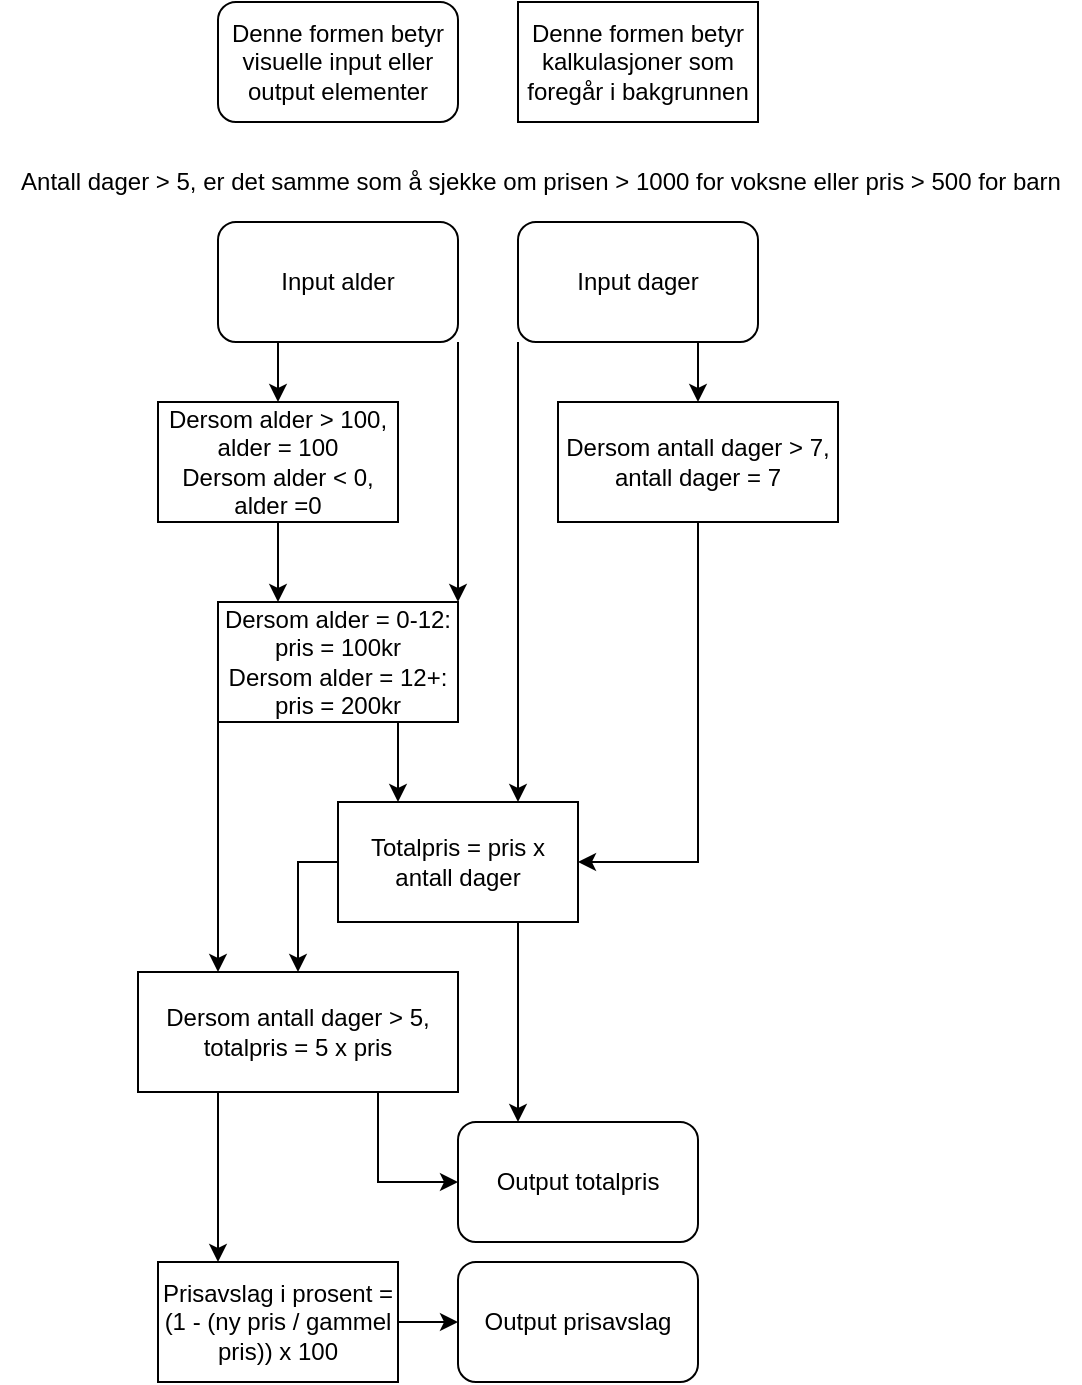 <mxfile version="14.4.2" type="github">
  <diagram id="_fHgxrKt_Xnul5mjqcJg" name="Page-1">
    <mxGraphModel dx="593" dy="537" grid="1" gridSize="10" guides="1" tooltips="1" connect="1" arrows="1" fold="1" page="1" pageScale="1" pageWidth="827" pageHeight="1169" math="0" shadow="0">
      <root>
        <mxCell id="0" />
        <mxCell id="1" parent="0" />
        <mxCell id="QY29Ltg8gq7-UFZY6i6i-1" style="edgeStyle=orthogonalEdgeStyle;rounded=0;orthogonalLoop=1;jettySize=auto;html=1;exitX=1;exitY=1;exitDx=0;exitDy=0;entryX=1;entryY=0;entryDx=0;entryDy=0;" edge="1" parent="1" source="to91vzmQ1d29D6rPc9sh-2" target="to91vzmQ1d29D6rPc9sh-9">
          <mxGeometry relative="1" as="geometry" />
        </mxCell>
        <mxCell id="QY29Ltg8gq7-UFZY6i6i-4" style="edgeStyle=orthogonalEdgeStyle;rounded=0;orthogonalLoop=1;jettySize=auto;html=1;exitX=0.25;exitY=1;exitDx=0;exitDy=0;entryX=0.5;entryY=0;entryDx=0;entryDy=0;" edge="1" parent="1" source="to91vzmQ1d29D6rPc9sh-2" target="QY29Ltg8gq7-UFZY6i6i-2">
          <mxGeometry relative="1" as="geometry" />
        </mxCell>
        <mxCell id="to91vzmQ1d29D6rPc9sh-2" value="Input alder" style="rounded=1;whiteSpace=wrap;html=1;" parent="1" vertex="1">
          <mxGeometry x="279" y="150" width="120" height="60" as="geometry" />
        </mxCell>
        <mxCell id="to91vzmQ1d29D6rPc9sh-32" style="edgeStyle=orthogonalEdgeStyle;rounded=0;orthogonalLoop=1;jettySize=auto;html=1;exitX=0;exitY=1;exitDx=0;exitDy=0;entryX=0.75;entryY=0;entryDx=0;entryDy=0;" parent="1" source="to91vzmQ1d29D6rPc9sh-3" target="to91vzmQ1d29D6rPc9sh-4" edge="1">
          <mxGeometry relative="1" as="geometry" />
        </mxCell>
        <mxCell id="to91vzmQ1d29D6rPc9sh-34" style="edgeStyle=orthogonalEdgeStyle;rounded=0;orthogonalLoop=1;jettySize=auto;html=1;exitX=0.75;exitY=1;exitDx=0;exitDy=0;" parent="1" source="to91vzmQ1d29D6rPc9sh-3" target="to91vzmQ1d29D6rPc9sh-33" edge="1">
          <mxGeometry relative="1" as="geometry" />
        </mxCell>
        <mxCell id="to91vzmQ1d29D6rPc9sh-3" value="Input dager" style="rounded=1;whiteSpace=wrap;html=1;" parent="1" vertex="1">
          <mxGeometry x="429" y="150" width="120" height="60" as="geometry" />
        </mxCell>
        <mxCell id="to91vzmQ1d29D6rPc9sh-18" style="edgeStyle=orthogonalEdgeStyle;rounded=0;orthogonalLoop=1;jettySize=auto;html=1;exitX=0;exitY=0.5;exitDx=0;exitDy=0;entryX=0.5;entryY=0;entryDx=0;entryDy=0;" parent="1" source="to91vzmQ1d29D6rPc9sh-4" target="to91vzmQ1d29D6rPc9sh-17" edge="1">
          <mxGeometry relative="1" as="geometry" />
        </mxCell>
        <mxCell id="to91vzmQ1d29D6rPc9sh-28" style="edgeStyle=orthogonalEdgeStyle;rounded=0;orthogonalLoop=1;jettySize=auto;html=1;exitX=0.75;exitY=1;exitDx=0;exitDy=0;entryX=0.25;entryY=0;entryDx=0;entryDy=0;" parent="1" source="to91vzmQ1d29D6rPc9sh-4" target="to91vzmQ1d29D6rPc9sh-15" edge="1">
          <mxGeometry relative="1" as="geometry" />
        </mxCell>
        <mxCell id="to91vzmQ1d29D6rPc9sh-4" value="Totalpris = pris x antall dager" style="rounded=0;whiteSpace=wrap;html=1;" parent="1" vertex="1">
          <mxGeometry x="339" y="440" width="120" height="60" as="geometry" />
        </mxCell>
        <mxCell id="to91vzmQ1d29D6rPc9sh-11" style="edgeStyle=orthogonalEdgeStyle;rounded=0;orthogonalLoop=1;jettySize=auto;html=1;exitX=0.75;exitY=1;exitDx=0;exitDy=0;entryX=0.25;entryY=0;entryDx=0;entryDy=0;" parent="1" source="to91vzmQ1d29D6rPc9sh-9" target="to91vzmQ1d29D6rPc9sh-4" edge="1">
          <mxGeometry relative="1" as="geometry" />
        </mxCell>
        <mxCell id="to91vzmQ1d29D6rPc9sh-25" style="edgeStyle=orthogonalEdgeStyle;rounded=0;orthogonalLoop=1;jettySize=auto;html=1;exitX=0;exitY=1;exitDx=0;exitDy=0;entryX=0.25;entryY=0;entryDx=0;entryDy=0;" parent="1" source="to91vzmQ1d29D6rPc9sh-9" target="to91vzmQ1d29D6rPc9sh-17" edge="1">
          <mxGeometry relative="1" as="geometry" />
        </mxCell>
        <mxCell id="to91vzmQ1d29D6rPc9sh-9" value="Dersom alder = 0-12: pris = 100kr&lt;br&gt;Dersom alder = 12+: pris = 200kr" style="rounded=0;whiteSpace=wrap;html=1;" parent="1" vertex="1">
          <mxGeometry x="279" y="340" width="120" height="60" as="geometry" />
        </mxCell>
        <mxCell id="to91vzmQ1d29D6rPc9sh-13" value="Denne formen betyr visuelle input eller output elementer" style="rounded=1;whiteSpace=wrap;html=1;" parent="1" vertex="1">
          <mxGeometry x="279" y="40" width="120" height="60" as="geometry" />
        </mxCell>
        <mxCell id="to91vzmQ1d29D6rPc9sh-14" value="Denne formen betyr kalkulasjoner som foregår i bakgrunnen" style="rounded=0;whiteSpace=wrap;html=1;" parent="1" vertex="1">
          <mxGeometry x="429" y="40" width="120" height="60" as="geometry" />
        </mxCell>
        <mxCell id="to91vzmQ1d29D6rPc9sh-15" value="Output totalpris" style="rounded=1;whiteSpace=wrap;html=1;" parent="1" vertex="1">
          <mxGeometry x="399" y="600" width="120" height="60" as="geometry" />
        </mxCell>
        <mxCell id="to91vzmQ1d29D6rPc9sh-29" style="edgeStyle=orthogonalEdgeStyle;rounded=0;orthogonalLoop=1;jettySize=auto;html=1;exitX=0.75;exitY=1;exitDx=0;exitDy=0;entryX=0;entryY=0.5;entryDx=0;entryDy=0;" parent="1" source="to91vzmQ1d29D6rPc9sh-17" target="to91vzmQ1d29D6rPc9sh-15" edge="1">
          <mxGeometry relative="1" as="geometry" />
        </mxCell>
        <mxCell id="to91vzmQ1d29D6rPc9sh-30" style="edgeStyle=orthogonalEdgeStyle;rounded=0;orthogonalLoop=1;jettySize=auto;html=1;exitX=0.25;exitY=1;exitDx=0;exitDy=0;entryX=0.25;entryY=0;entryDx=0;entryDy=0;" parent="1" source="to91vzmQ1d29D6rPc9sh-17" target="to91vzmQ1d29D6rPc9sh-27" edge="1">
          <mxGeometry relative="1" as="geometry" />
        </mxCell>
        <mxCell id="to91vzmQ1d29D6rPc9sh-17" value="Dersom antall dager &amp;gt; 5, totalpris = 5 x pris" style="rounded=0;whiteSpace=wrap;html=1;" parent="1" vertex="1">
          <mxGeometry x="239" y="525" width="160" height="60" as="geometry" />
        </mxCell>
        <mxCell id="to91vzmQ1d29D6rPc9sh-22" value="Output prisavslag" style="rounded=1;whiteSpace=wrap;html=1;" parent="1" vertex="1">
          <mxGeometry x="399" y="670" width="120" height="60" as="geometry" />
        </mxCell>
        <mxCell id="to91vzmQ1d29D6rPc9sh-24" value="Antall dager &amp;gt; 5, er det samme som å sjekke om prisen &amp;gt; 1000 for voksne eller pris &amp;gt; 500 for barn" style="text;html=1;align=center;verticalAlign=middle;resizable=0;points=[];autosize=1;" parent="1" vertex="1">
          <mxGeometry x="170" y="120" width="540" height="20" as="geometry" />
        </mxCell>
        <mxCell id="to91vzmQ1d29D6rPc9sh-31" style="edgeStyle=orthogonalEdgeStyle;rounded=0;orthogonalLoop=1;jettySize=auto;html=1;exitX=1;exitY=0.5;exitDx=0;exitDy=0;entryX=0;entryY=0.5;entryDx=0;entryDy=0;" parent="1" source="to91vzmQ1d29D6rPc9sh-27" target="to91vzmQ1d29D6rPc9sh-22" edge="1">
          <mxGeometry relative="1" as="geometry" />
        </mxCell>
        <mxCell id="to91vzmQ1d29D6rPc9sh-27" value="Prisavslag i prosent = (1 - (ny pris / gammel pris)) x 100" style="rounded=0;whiteSpace=wrap;html=1;" parent="1" vertex="1">
          <mxGeometry x="249" y="670" width="120" height="60" as="geometry" />
        </mxCell>
        <mxCell id="to91vzmQ1d29D6rPc9sh-35" style="edgeStyle=orthogonalEdgeStyle;rounded=0;orthogonalLoop=1;jettySize=auto;html=1;exitX=0.5;exitY=1;exitDx=0;exitDy=0;entryX=1;entryY=0.5;entryDx=0;entryDy=0;" parent="1" source="to91vzmQ1d29D6rPc9sh-33" target="to91vzmQ1d29D6rPc9sh-4" edge="1">
          <mxGeometry relative="1" as="geometry" />
        </mxCell>
        <mxCell id="to91vzmQ1d29D6rPc9sh-33" value="Dersom antall dager &amp;gt; 7, antall dager = 7" style="rounded=0;whiteSpace=wrap;html=1;" parent="1" vertex="1">
          <mxGeometry x="449" y="240" width="140" height="60" as="geometry" />
        </mxCell>
        <mxCell id="QY29Ltg8gq7-UFZY6i6i-5" style="edgeStyle=orthogonalEdgeStyle;rounded=0;orthogonalLoop=1;jettySize=auto;html=1;exitX=0.5;exitY=1;exitDx=0;exitDy=0;entryX=0.25;entryY=0;entryDx=0;entryDy=0;" edge="1" parent="1" source="QY29Ltg8gq7-UFZY6i6i-2" target="to91vzmQ1d29D6rPc9sh-9">
          <mxGeometry relative="1" as="geometry" />
        </mxCell>
        <mxCell id="QY29Ltg8gq7-UFZY6i6i-2" value="Dersom alder &amp;gt; 100, alder = 100&lt;br&gt;Dersom alder &amp;lt; 0, alder =0" style="rounded=0;whiteSpace=wrap;html=1;" vertex="1" parent="1">
          <mxGeometry x="249" y="240" width="120" height="60" as="geometry" />
        </mxCell>
      </root>
    </mxGraphModel>
  </diagram>
</mxfile>
